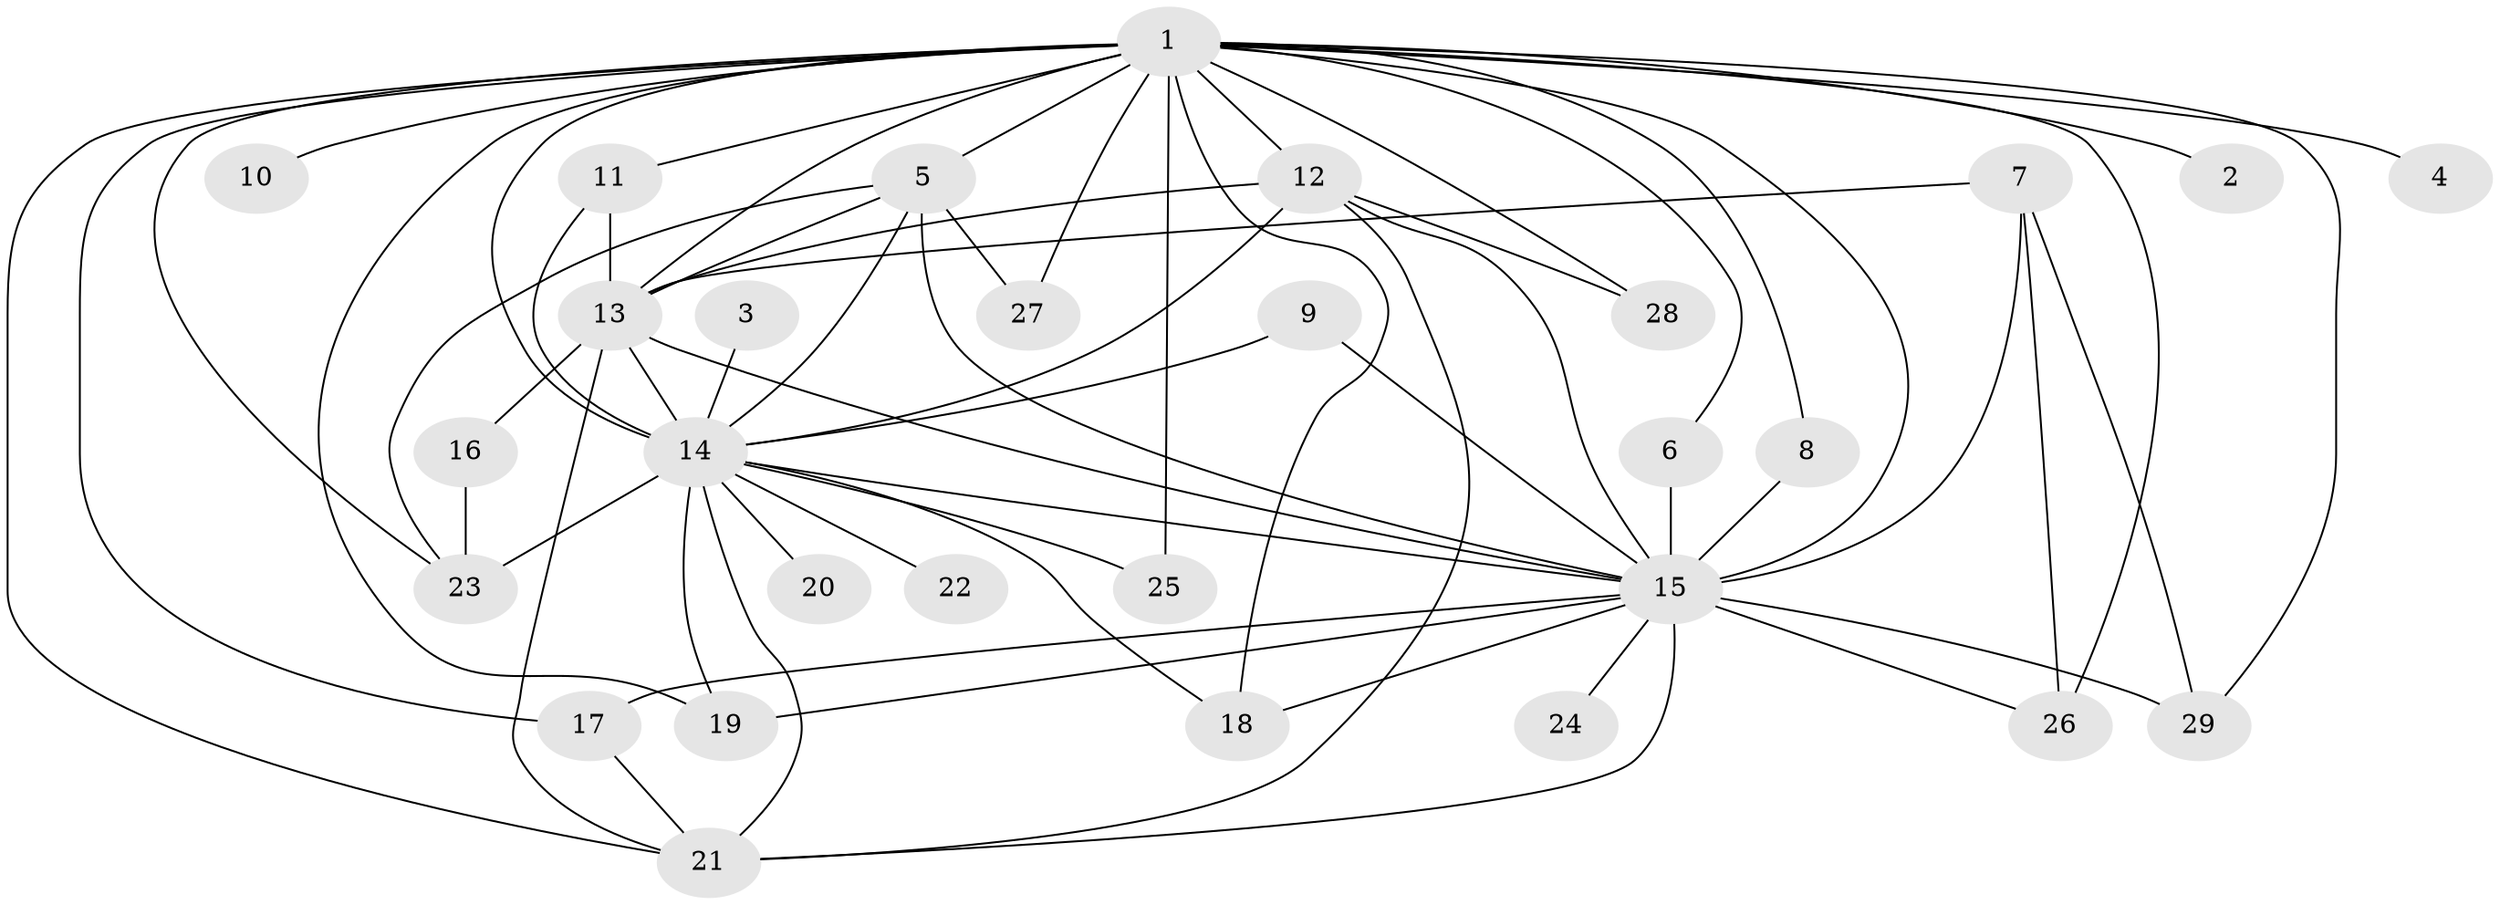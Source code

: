 // original degree distribution, {15: 0.03508771929824561, 19: 0.017543859649122806, 13: 0.03508771929824561, 11: 0.017543859649122806, 25: 0.017543859649122806, 20: 0.017543859649122806, 12: 0.017543859649122806, 16: 0.017543859649122806, 3: 0.21052631578947367, 2: 0.5263157894736842, 6: 0.017543859649122806, 4: 0.05263157894736842, 5: 0.017543859649122806}
// Generated by graph-tools (version 1.1) at 2025/49/03/09/25 03:49:45]
// undirected, 29 vertices, 63 edges
graph export_dot {
graph [start="1"]
  node [color=gray90,style=filled];
  1;
  2;
  3;
  4;
  5;
  6;
  7;
  8;
  9;
  10;
  11;
  12;
  13;
  14;
  15;
  16;
  17;
  18;
  19;
  20;
  21;
  22;
  23;
  24;
  25;
  26;
  27;
  28;
  29;
  1 -- 2 [weight=2.0];
  1 -- 4 [weight=2.0];
  1 -- 5 [weight=2.0];
  1 -- 6 [weight=1.0];
  1 -- 8 [weight=1.0];
  1 -- 10 [weight=2.0];
  1 -- 11 [weight=1.0];
  1 -- 12 [weight=5.0];
  1 -- 13 [weight=5.0];
  1 -- 14 [weight=8.0];
  1 -- 15 [weight=9.0];
  1 -- 17 [weight=1.0];
  1 -- 18 [weight=1.0];
  1 -- 19 [weight=1.0];
  1 -- 21 [weight=1.0];
  1 -- 23 [weight=1.0];
  1 -- 25 [weight=1.0];
  1 -- 26 [weight=2.0];
  1 -- 27 [weight=2.0];
  1 -- 28 [weight=1.0];
  1 -- 29 [weight=1.0];
  3 -- 14 [weight=1.0];
  5 -- 13 [weight=1.0];
  5 -- 14 [weight=1.0];
  5 -- 15 [weight=1.0];
  5 -- 23 [weight=1.0];
  5 -- 27 [weight=1.0];
  6 -- 15 [weight=1.0];
  7 -- 13 [weight=1.0];
  7 -- 15 [weight=1.0];
  7 -- 26 [weight=1.0];
  7 -- 29 [weight=1.0];
  8 -- 15 [weight=1.0];
  9 -- 14 [weight=1.0];
  9 -- 15 [weight=1.0];
  11 -- 13 [weight=1.0];
  11 -- 14 [weight=1.0];
  12 -- 13 [weight=1.0];
  12 -- 14 [weight=2.0];
  12 -- 15 [weight=2.0];
  12 -- 21 [weight=1.0];
  12 -- 28 [weight=1.0];
  13 -- 14 [weight=2.0];
  13 -- 15 [weight=2.0];
  13 -- 16 [weight=1.0];
  13 -- 21 [weight=1.0];
  14 -- 15 [weight=4.0];
  14 -- 18 [weight=1.0];
  14 -- 19 [weight=1.0];
  14 -- 20 [weight=1.0];
  14 -- 21 [weight=1.0];
  14 -- 22 [weight=2.0];
  14 -- 23 [weight=3.0];
  14 -- 25 [weight=1.0];
  15 -- 17 [weight=1.0];
  15 -- 18 [weight=1.0];
  15 -- 19 [weight=1.0];
  15 -- 21 [weight=1.0];
  15 -- 24 [weight=1.0];
  15 -- 26 [weight=1.0];
  15 -- 29 [weight=2.0];
  16 -- 23 [weight=1.0];
  17 -- 21 [weight=1.0];
}
